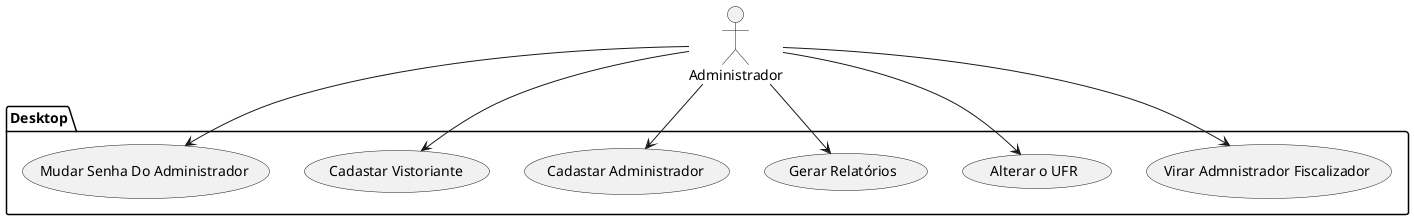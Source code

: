 @startuml bombeiros

actor Administrador

package Desktop {
    usecase VirarAdmnistradorFiscalizador as "Virar Admnistrador Fiscalizador"
    Administrador --> VirarAdmnistradorFiscalizador

    usecase AlterarUFR as "Alterar o UFR"
    Administrador --> AlterarUFR

    usecase GerarRelatorios as "Gerar Relatórios"
    Administrador --> GerarRelatorios

    usecase CadastarAdministrador as " Cadastar Administrador"
    Administrador --> CadastarAdministrador

    usecase CadastarVistoriante as " Cadastar Vistoriante"
    Administrador --> CadastarVistoriante

    usecase MudarSenhaAdmnistrador as "Mudar Senha Do Administrador"
    Administrador --> MudarSenhaAdmnistrador

}

@enduml
